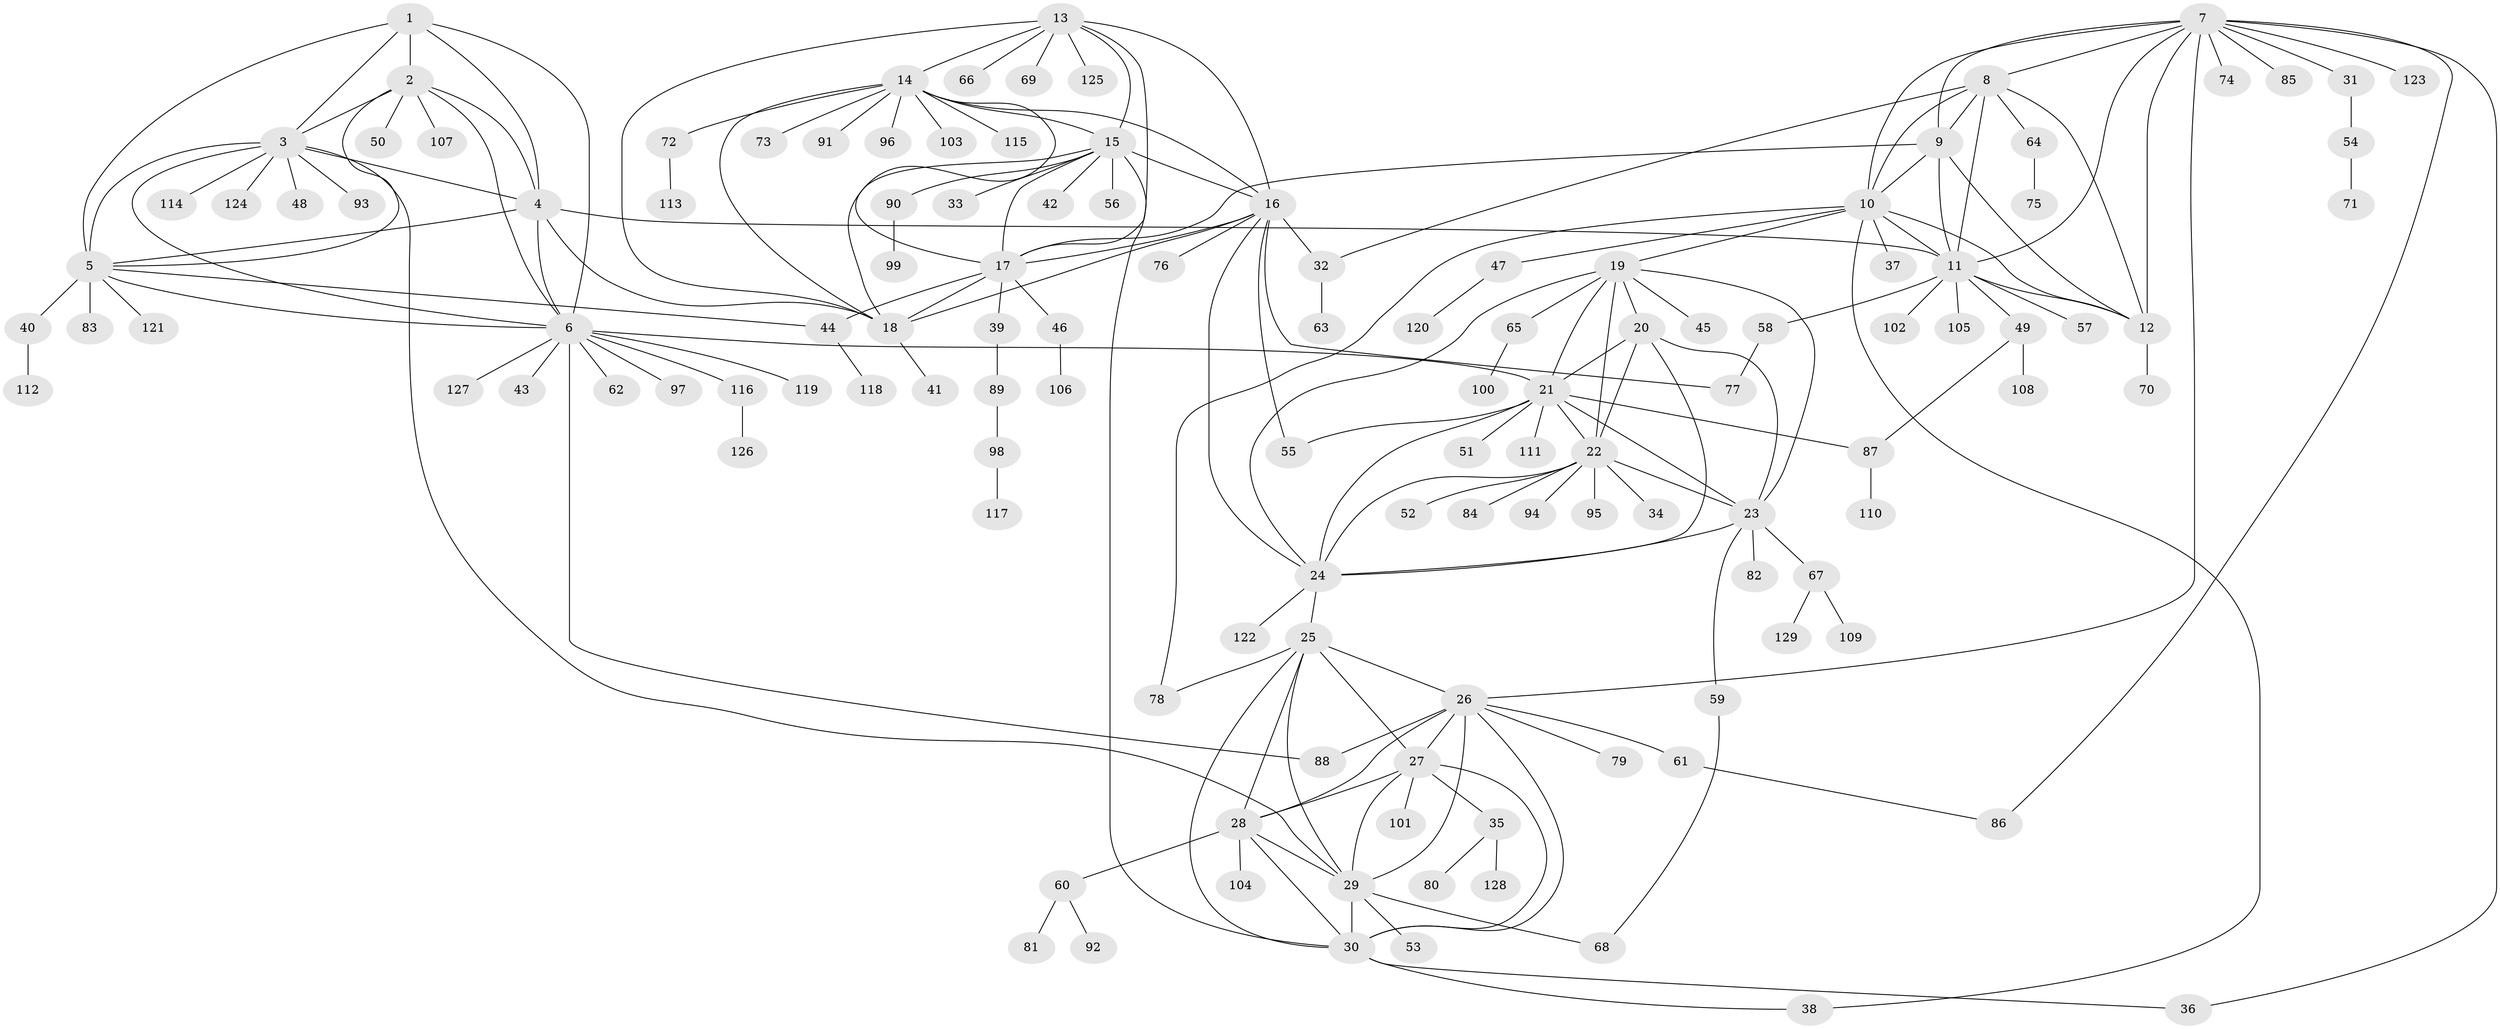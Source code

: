 // coarse degree distribution, {5: 0.057692307692307696, 8: 0.11538461538461539, 2: 0.1346153846153846, 6: 0.057692307692307696, 7: 0.057692307692307696, 1: 0.5192307692307693, 4: 0.038461538461538464, 9: 0.019230769230769232}
// Generated by graph-tools (version 1.1) at 2025/37/03/04/25 23:37:38]
// undirected, 129 vertices, 195 edges
graph export_dot {
  node [color=gray90,style=filled];
  1;
  2;
  3;
  4;
  5;
  6;
  7;
  8;
  9;
  10;
  11;
  12;
  13;
  14;
  15;
  16;
  17;
  18;
  19;
  20;
  21;
  22;
  23;
  24;
  25;
  26;
  27;
  28;
  29;
  30;
  31;
  32;
  33;
  34;
  35;
  36;
  37;
  38;
  39;
  40;
  41;
  42;
  43;
  44;
  45;
  46;
  47;
  48;
  49;
  50;
  51;
  52;
  53;
  54;
  55;
  56;
  57;
  58;
  59;
  60;
  61;
  62;
  63;
  64;
  65;
  66;
  67;
  68;
  69;
  70;
  71;
  72;
  73;
  74;
  75;
  76;
  77;
  78;
  79;
  80;
  81;
  82;
  83;
  84;
  85;
  86;
  87;
  88;
  89;
  90;
  91;
  92;
  93;
  94;
  95;
  96;
  97;
  98;
  99;
  100;
  101;
  102;
  103;
  104;
  105;
  106;
  107;
  108;
  109;
  110;
  111;
  112;
  113;
  114;
  115;
  116;
  117;
  118;
  119;
  120;
  121;
  122;
  123;
  124;
  125;
  126;
  127;
  128;
  129;
  1 -- 2;
  1 -- 3;
  1 -- 4;
  1 -- 5;
  1 -- 6;
  2 -- 3;
  2 -- 4;
  2 -- 5;
  2 -- 6;
  2 -- 50;
  2 -- 107;
  3 -- 4;
  3 -- 5;
  3 -- 6;
  3 -- 29;
  3 -- 48;
  3 -- 93;
  3 -- 114;
  3 -- 124;
  4 -- 5;
  4 -- 6;
  4 -- 11;
  4 -- 18;
  5 -- 6;
  5 -- 40;
  5 -- 44;
  5 -- 83;
  5 -- 121;
  6 -- 21;
  6 -- 43;
  6 -- 62;
  6 -- 88;
  6 -- 97;
  6 -- 116;
  6 -- 119;
  6 -- 127;
  7 -- 8;
  7 -- 9;
  7 -- 10;
  7 -- 11;
  7 -- 12;
  7 -- 26;
  7 -- 31;
  7 -- 36;
  7 -- 74;
  7 -- 85;
  7 -- 86;
  7 -- 123;
  8 -- 9;
  8 -- 10;
  8 -- 11;
  8 -- 12;
  8 -- 32;
  8 -- 64;
  9 -- 10;
  9 -- 11;
  9 -- 12;
  9 -- 17;
  10 -- 11;
  10 -- 12;
  10 -- 19;
  10 -- 37;
  10 -- 38;
  10 -- 47;
  10 -- 78;
  11 -- 12;
  11 -- 49;
  11 -- 57;
  11 -- 58;
  11 -- 102;
  11 -- 105;
  12 -- 70;
  13 -- 14;
  13 -- 15;
  13 -- 16;
  13 -- 17;
  13 -- 18;
  13 -- 66;
  13 -- 69;
  13 -- 125;
  14 -- 15;
  14 -- 16;
  14 -- 17;
  14 -- 18;
  14 -- 72;
  14 -- 73;
  14 -- 91;
  14 -- 96;
  14 -- 103;
  14 -- 115;
  15 -- 16;
  15 -- 17;
  15 -- 18;
  15 -- 30;
  15 -- 33;
  15 -- 42;
  15 -- 56;
  15 -- 90;
  16 -- 17;
  16 -- 18;
  16 -- 24;
  16 -- 32;
  16 -- 55;
  16 -- 76;
  16 -- 77;
  17 -- 18;
  17 -- 39;
  17 -- 44;
  17 -- 46;
  18 -- 41;
  19 -- 20;
  19 -- 21;
  19 -- 22;
  19 -- 23;
  19 -- 24;
  19 -- 45;
  19 -- 65;
  20 -- 21;
  20 -- 22;
  20 -- 23;
  20 -- 24;
  21 -- 22;
  21 -- 23;
  21 -- 24;
  21 -- 51;
  21 -- 55;
  21 -- 87;
  21 -- 111;
  22 -- 23;
  22 -- 24;
  22 -- 34;
  22 -- 52;
  22 -- 84;
  22 -- 94;
  22 -- 95;
  23 -- 24;
  23 -- 59;
  23 -- 67;
  23 -- 82;
  24 -- 25;
  24 -- 122;
  25 -- 26;
  25 -- 27;
  25 -- 28;
  25 -- 29;
  25 -- 30;
  25 -- 78;
  26 -- 27;
  26 -- 28;
  26 -- 29;
  26 -- 30;
  26 -- 61;
  26 -- 79;
  26 -- 88;
  27 -- 28;
  27 -- 29;
  27 -- 30;
  27 -- 35;
  27 -- 101;
  28 -- 29;
  28 -- 30;
  28 -- 60;
  28 -- 104;
  29 -- 30;
  29 -- 53;
  29 -- 68;
  30 -- 36;
  30 -- 38;
  31 -- 54;
  32 -- 63;
  35 -- 80;
  35 -- 128;
  39 -- 89;
  40 -- 112;
  44 -- 118;
  46 -- 106;
  47 -- 120;
  49 -- 87;
  49 -- 108;
  54 -- 71;
  58 -- 77;
  59 -- 68;
  60 -- 81;
  60 -- 92;
  61 -- 86;
  64 -- 75;
  65 -- 100;
  67 -- 109;
  67 -- 129;
  72 -- 113;
  87 -- 110;
  89 -- 98;
  90 -- 99;
  98 -- 117;
  116 -- 126;
}
